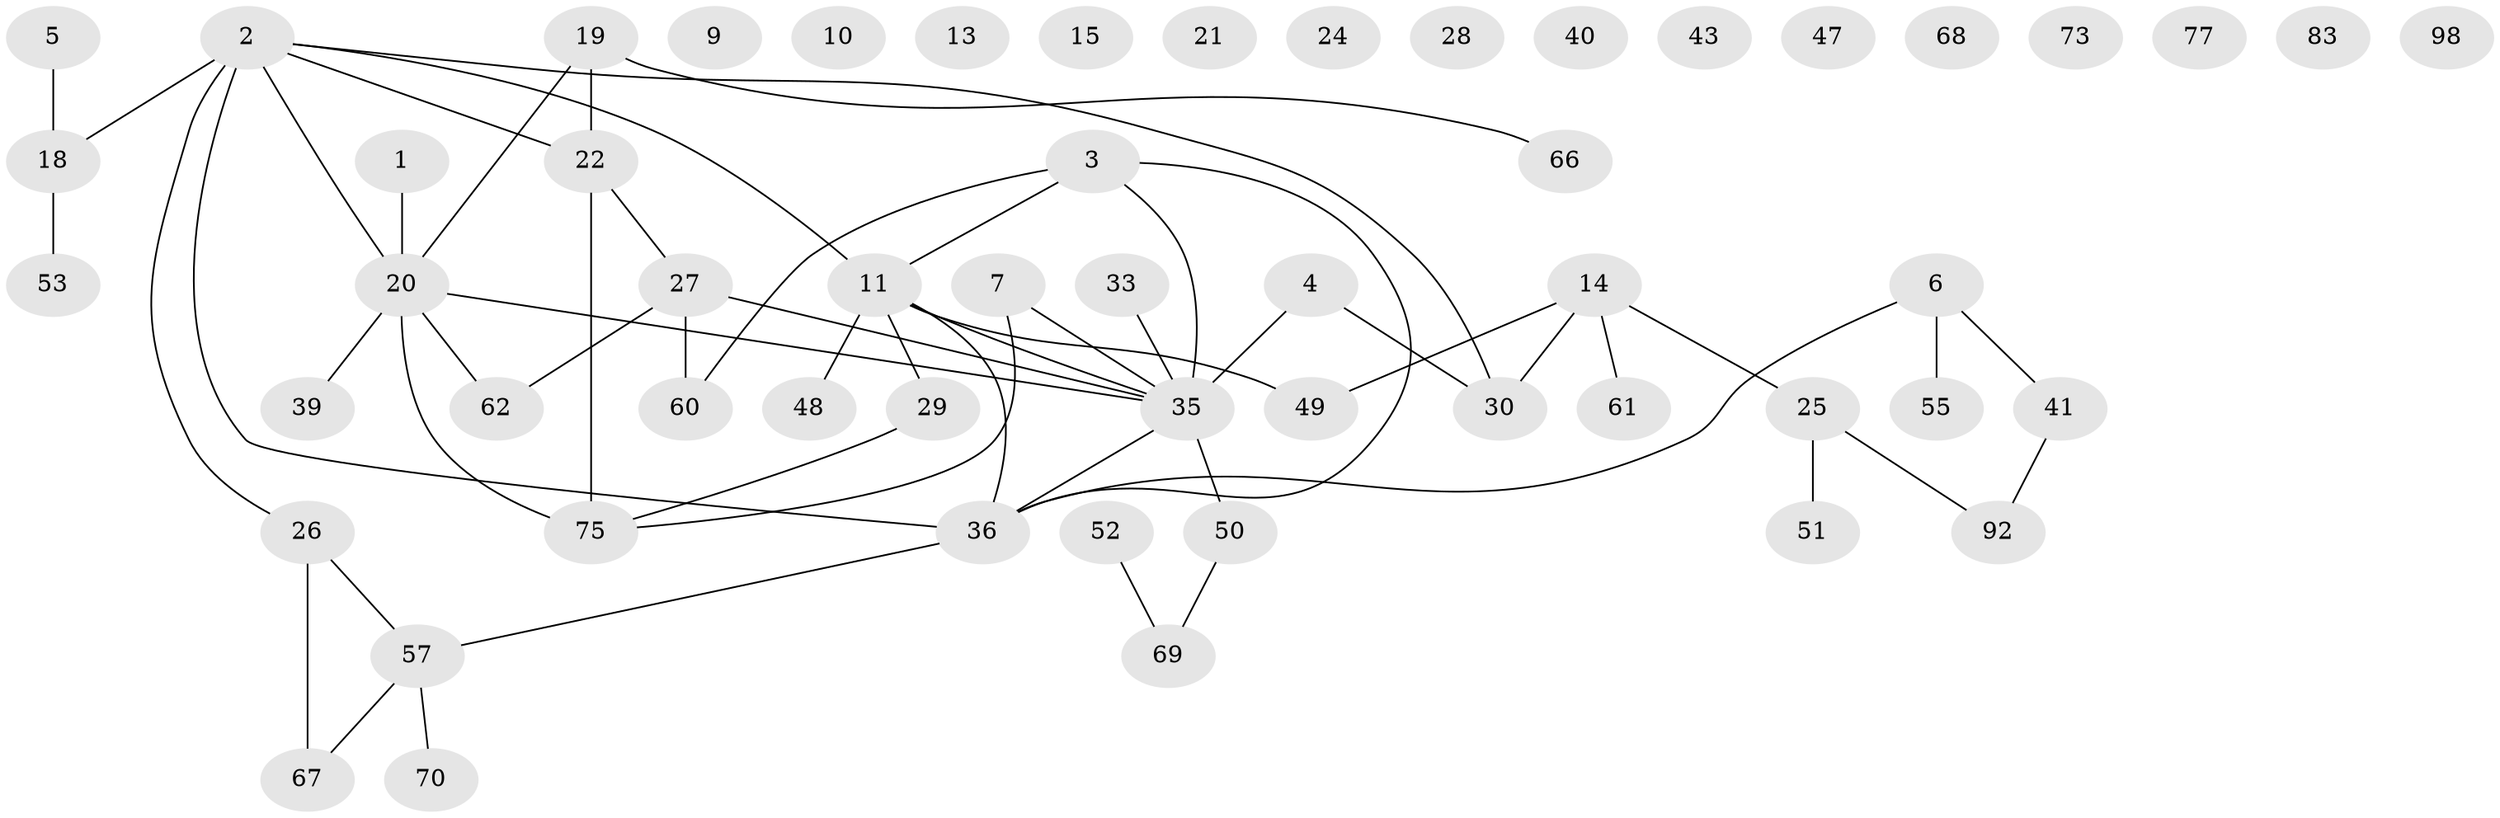 // original degree distribution, {1: 0.27184466019417475, 2: 0.2621359223300971, 3: 0.1553398058252427, 0: 0.14563106796116504, 7: 0.019417475728155338, 5: 0.0970873786407767, 4: 0.038834951456310676, 6: 0.009708737864077669}
// Generated by graph-tools (version 1.1) at 2025/16/03/04/25 18:16:28]
// undirected, 55 vertices, 56 edges
graph export_dot {
graph [start="1"]
  node [color=gray90,style=filled];
  1 [super="+78"];
  2 [super="+96+80"];
  3 [super="+16"];
  4 [super="+58"];
  5;
  6 [super="+8+31+42"];
  7;
  9;
  10;
  11 [super="+12"];
  13;
  14 [super="+45"];
  15;
  18 [super="+34"];
  19 [super="+56"];
  20 [super="+46+23+72"];
  21;
  22 [super="+81"];
  24;
  25 [super="+79"];
  26;
  27 [super="+32+71"];
  28;
  29 [super="+54"];
  30;
  33 [super="+64"];
  35 [super="+38"];
  36 [super="+37+59"];
  39;
  40;
  41 [super="+44"];
  43;
  47;
  48;
  49;
  50;
  51;
  52;
  53;
  55;
  57 [super="+63"];
  60;
  61;
  62;
  66;
  67 [super="+76+89"];
  68;
  69 [super="+101"];
  70;
  73;
  75 [super="+85"];
  77;
  83;
  92 [super="+93"];
  98;
  1 -- 20;
  2 -- 26;
  2 -- 30;
  2 -- 22;
  2 -- 11;
  2 -- 18;
  2 -- 36 [weight=2];
  2 -- 20;
  3 -- 35;
  3 -- 11;
  3 -- 60;
  3 -- 36;
  4 -- 35 [weight=2];
  4 -- 30;
  5 -- 18;
  6 -- 41;
  6 -- 55;
  6 -- 36;
  7 -- 75;
  7 -- 35;
  11 -- 48;
  11 -- 49;
  11 -- 35 [weight=2];
  11 -- 29;
  11 -- 36;
  14 -- 25;
  14 -- 49;
  14 -- 61;
  14 -- 30;
  18 -- 53;
  19 -- 20;
  19 -- 66;
  19 -- 22;
  20 -- 75 [weight=2];
  20 -- 35;
  20 -- 39;
  20 -- 62;
  22 -- 27;
  22 -- 75;
  25 -- 92;
  25 -- 51;
  26 -- 67;
  26 -- 57;
  27 -- 62;
  27 -- 35;
  27 -- 60;
  29 -- 75;
  33 -- 35;
  35 -- 50;
  35 -- 36;
  36 -- 57;
  41 -- 92;
  50 -- 69;
  52 -- 69;
  57 -- 67;
  57 -- 70;
}
